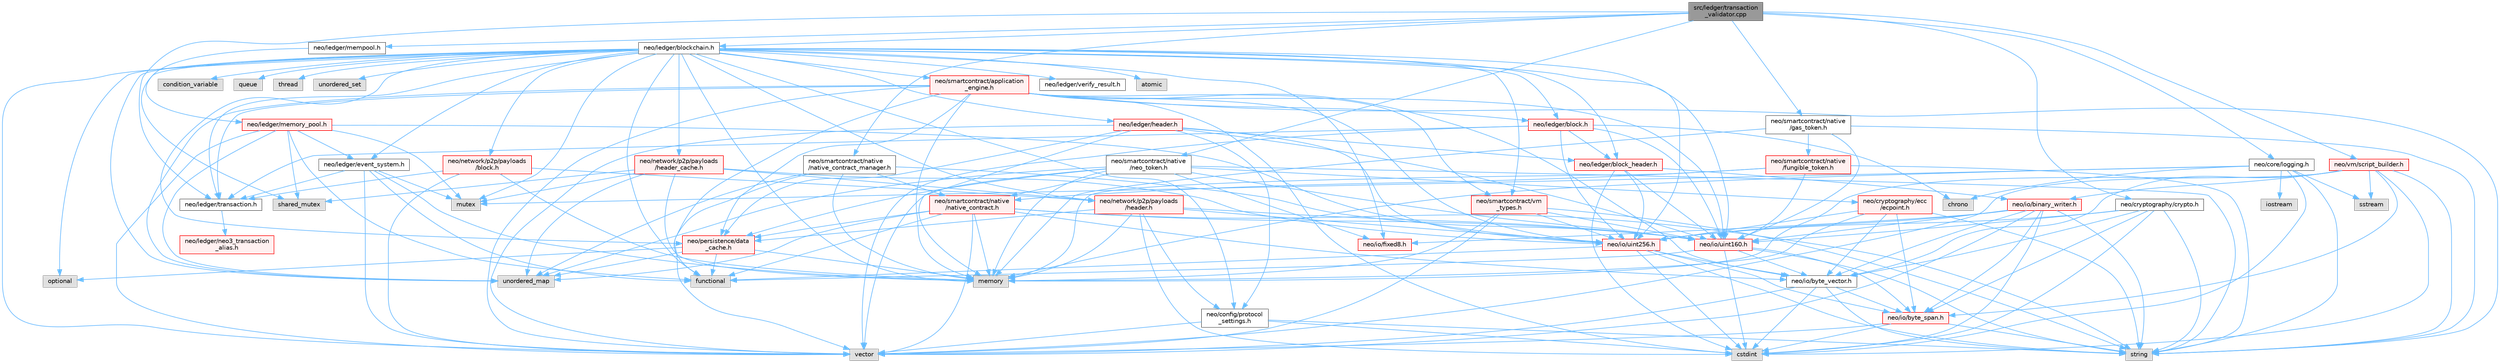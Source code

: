 digraph "src/ledger/transaction_validator.cpp"
{
 // LATEX_PDF_SIZE
  bgcolor="transparent";
  edge [fontname=Helvetica,fontsize=10,labelfontname=Helvetica,labelfontsize=10];
  node [fontname=Helvetica,fontsize=10,shape=box,height=0.2,width=0.4];
  Node1 [id="Node000001",label="src/ledger/transaction\l_validator.cpp",height=0.2,width=0.4,color="gray40", fillcolor="grey60", style="filled", fontcolor="black",tooltip=" "];
  Node1 -> Node2 [id="edge1_Node000001_Node000002",color="steelblue1",style="solid",tooltip=" "];
  Node2 [id="Node000002",label="neo/core/logging.h",height=0.2,width=0.4,color="grey40", fillcolor="white", style="filled",URL="$core_2logging_8h.html",tooltip=" "];
  Node2 -> Node3 [id="edge2_Node000002_Node000003",color="steelblue1",style="solid",tooltip=" "];
  Node3 [id="Node000003",label="chrono",height=0.2,width=0.4,color="grey60", fillcolor="#E0E0E0", style="filled",tooltip=" "];
  Node2 -> Node4 [id="edge3_Node000002_Node000004",color="steelblue1",style="solid",tooltip=" "];
  Node4 [id="Node000004",label="cstdint",height=0.2,width=0.4,color="grey60", fillcolor="#E0E0E0", style="filled",tooltip=" "];
  Node2 -> Node5 [id="edge4_Node000002_Node000005",color="steelblue1",style="solid",tooltip=" "];
  Node5 [id="Node000005",label="memory",height=0.2,width=0.4,color="grey60", fillcolor="#E0E0E0", style="filled",tooltip=" "];
  Node2 -> Node6 [id="edge5_Node000002_Node000006",color="steelblue1",style="solid",tooltip=" "];
  Node6 [id="Node000006",label="sstream",height=0.2,width=0.4,color="grey60", fillcolor="#E0E0E0", style="filled",tooltip=" "];
  Node2 -> Node7 [id="edge6_Node000002_Node000007",color="steelblue1",style="solid",tooltip=" "];
  Node7 [id="Node000007",label="string",height=0.2,width=0.4,color="grey60", fillcolor="#E0E0E0", style="filled",tooltip=" "];
  Node2 -> Node8 [id="edge7_Node000002_Node000008",color="steelblue1",style="solid",tooltip=" "];
  Node8 [id="Node000008",label="iostream",height=0.2,width=0.4,color="grey60", fillcolor="#E0E0E0", style="filled",tooltip=" "];
  Node2 -> Node9 [id="edge8_Node000002_Node000009",color="steelblue1",style="solid",tooltip=" "];
  Node9 [id="Node000009",label="mutex",height=0.2,width=0.4,color="grey60", fillcolor="#E0E0E0", style="filled",tooltip=" "];
  Node1 -> Node10 [id="edge9_Node000001_Node000010",color="steelblue1",style="solid",tooltip=" "];
  Node10 [id="Node000010",label="neo/cryptography/crypto.h",height=0.2,width=0.4,color="grey40", fillcolor="white", style="filled",URL="$crypto_8h.html",tooltip=" "];
  Node10 -> Node11 [id="edge10_Node000010_Node000011",color="steelblue1",style="solid",tooltip=" "];
  Node11 [id="Node000011",label="neo/io/byte_span.h",height=0.2,width=0.4,color="red", fillcolor="#FFF0F0", style="filled",URL="$io_2byte__span_8h.html",tooltip=" "];
  Node11 -> Node4 [id="edge11_Node000011_Node000004",color="steelblue1",style="solid",tooltip=" "];
  Node11 -> Node7 [id="edge12_Node000011_Node000007",color="steelblue1",style="solid",tooltip=" "];
  Node11 -> Node14 [id="edge13_Node000011_Node000014",color="steelblue1",style="solid",tooltip=" "];
  Node14 [id="Node000014",label="vector",height=0.2,width=0.4,color="grey60", fillcolor="#E0E0E0", style="filled",tooltip=" "];
  Node10 -> Node15 [id="edge14_Node000010_Node000015",color="steelblue1",style="solid",tooltip=" "];
  Node15 [id="Node000015",label="neo/io/byte_vector.h",height=0.2,width=0.4,color="grey40", fillcolor="white", style="filled",URL="$io_2byte__vector_8h.html",tooltip=" "];
  Node15 -> Node11 [id="edge15_Node000015_Node000011",color="steelblue1",style="solid",tooltip=" "];
  Node15 -> Node4 [id="edge16_Node000015_Node000004",color="steelblue1",style="solid",tooltip=" "];
  Node15 -> Node7 [id="edge17_Node000015_Node000007",color="steelblue1",style="solid",tooltip=" "];
  Node15 -> Node14 [id="edge18_Node000015_Node000014",color="steelblue1",style="solid",tooltip=" "];
  Node10 -> Node16 [id="edge19_Node000010_Node000016",color="steelblue1",style="solid",tooltip=" "];
  Node16 [id="Node000016",label="neo/io/uint160.h",height=0.2,width=0.4,color="red", fillcolor="#FFF0F0", style="filled",URL="$uint160_8h.html",tooltip=" "];
  Node16 -> Node11 [id="edge20_Node000016_Node000011",color="steelblue1",style="solid",tooltip=" "];
  Node16 -> Node15 [id="edge21_Node000016_Node000015",color="steelblue1",style="solid",tooltip=" "];
  Node16 -> Node4 [id="edge22_Node000016_Node000004",color="steelblue1",style="solid",tooltip=" "];
  Node16 -> Node19 [id="edge23_Node000016_Node000019",color="steelblue1",style="solid",tooltip=" "];
  Node19 [id="Node000019",label="functional",height=0.2,width=0.4,color="grey60", fillcolor="#E0E0E0", style="filled",tooltip=" "];
  Node16 -> Node7 [id="edge24_Node000016_Node000007",color="steelblue1",style="solid",tooltip=" "];
  Node10 -> Node20 [id="edge25_Node000010_Node000020",color="steelblue1",style="solid",tooltip=" "];
  Node20 [id="Node000020",label="neo/io/uint256.h",height=0.2,width=0.4,color="red", fillcolor="#FFF0F0", style="filled",URL="$uint256_8h.html",tooltip=" "];
  Node20 -> Node11 [id="edge26_Node000020_Node000011",color="steelblue1",style="solid",tooltip=" "];
  Node20 -> Node15 [id="edge27_Node000020_Node000015",color="steelblue1",style="solid",tooltip=" "];
  Node20 -> Node4 [id="edge28_Node000020_Node000004",color="steelblue1",style="solid",tooltip=" "];
  Node20 -> Node19 [id="edge29_Node000020_Node000019",color="steelblue1",style="solid",tooltip=" "];
  Node20 -> Node7 [id="edge30_Node000020_Node000007",color="steelblue1",style="solid",tooltip=" "];
  Node10 -> Node4 [id="edge31_Node000010_Node000004",color="steelblue1",style="solid",tooltip=" "];
  Node10 -> Node7 [id="edge32_Node000010_Node000007",color="steelblue1",style="solid",tooltip=" "];
  Node1 -> Node22 [id="edge33_Node000001_Node000022",color="steelblue1",style="solid",tooltip=" "];
  Node22 [id="Node000022",label="neo/ledger/blockchain.h",height=0.2,width=0.4,color="grey40", fillcolor="white", style="filled",URL="$blockchain_8h.html",tooltip=" "];
  Node22 -> Node23 [id="edge34_Node000022_Node000023",color="steelblue1",style="solid",tooltip=" "];
  Node23 [id="Node000023",label="neo/ledger/block.h",height=0.2,width=0.4,color="red", fillcolor="#FFF0F0", style="filled",URL="$ledger_2block_8h.html",tooltip=" "];
  Node23 -> Node16 [id="edge35_Node000023_Node000016",color="steelblue1",style="solid",tooltip=" "];
  Node23 -> Node20 [id="edge36_Node000023_Node000020",color="steelblue1",style="solid",tooltip=" "];
  Node23 -> Node24 [id="edge37_Node000023_Node000024",color="steelblue1",style="solid",tooltip=" "];
  Node24 [id="Node000024",label="neo/ledger/block_header.h",height=0.2,width=0.4,color="red", fillcolor="#FFF0F0", style="filled",URL="$block__header_8h.html",tooltip=" "];
  Node24 -> Node30 [id="edge38_Node000024_Node000030",color="steelblue1",style="solid",tooltip=" "];
  Node30 [id="Node000030",label="neo/io/binary_writer.h",height=0.2,width=0.4,color="red", fillcolor="#FFF0F0", style="filled",URL="$binary__writer_8h.html",tooltip=" "];
  Node30 -> Node11 [id="edge39_Node000030_Node000011",color="steelblue1",style="solid",tooltip=" "];
  Node30 -> Node15 [id="edge40_Node000030_Node000015",color="steelblue1",style="solid",tooltip=" "];
  Node30 -> Node26 [id="edge41_Node000030_Node000026",color="steelblue1",style="solid",tooltip=" "];
  Node26 [id="Node000026",label="neo/io/fixed8.h",height=0.2,width=0.4,color="red", fillcolor="#FFF0F0", style="filled",URL="$io_2fixed8_8h.html",tooltip=" "];
  Node30 -> Node16 [id="edge42_Node000030_Node000016",color="steelblue1",style="solid",tooltip=" "];
  Node30 -> Node20 [id="edge43_Node000030_Node000020",color="steelblue1",style="solid",tooltip=" "];
  Node30 -> Node4 [id="edge44_Node000030_Node000004",color="steelblue1",style="solid",tooltip=" "];
  Node30 -> Node7 [id="edge45_Node000030_Node000007",color="steelblue1",style="solid",tooltip=" "];
  Node30 -> Node14 [id="edge46_Node000030_Node000014",color="steelblue1",style="solid",tooltip=" "];
  Node24 -> Node16 [id="edge47_Node000024_Node000016",color="steelblue1",style="solid",tooltip=" "];
  Node24 -> Node20 [id="edge48_Node000024_Node000020",color="steelblue1",style="solid",tooltip=" "];
  Node24 -> Node4 [id="edge49_Node000024_Node000004",color="steelblue1",style="solid",tooltip=" "];
  Node23 -> Node57 [id="edge50_Node000023_Node000057",color="steelblue1",style="solid",tooltip=" "];
  Node57 [id="Node000057",label="neo/ledger/transaction.h",height=0.2,width=0.4,color="grey40", fillcolor="white", style="filled",URL="$ledger_2transaction_8h.html",tooltip=" "];
  Node57 -> Node58 [id="edge51_Node000057_Node000058",color="steelblue1",style="solid",tooltip=" "];
  Node58 [id="Node000058",label="neo/ledger/neo3_transaction\l_alias.h",height=0.2,width=0.4,color="red", fillcolor="#FFF0F0", style="filled",URL="$neo3__transaction__alias_8h.html",tooltip=" "];
  Node23 -> Node3 [id="edge52_Node000023_Node000003",color="steelblue1",style="solid",tooltip=" "];
  Node23 -> Node14 [id="edge53_Node000023_Node000014",color="steelblue1",style="solid",tooltip=" "];
  Node22 -> Node24 [id="edge54_Node000022_Node000024",color="steelblue1",style="solid",tooltip=" "];
  Node22 -> Node72 [id="edge55_Node000022_Node000072",color="steelblue1",style="solid",tooltip=" "];
  Node72 [id="Node000072",label="neo/ledger/event_system.h",height=0.2,width=0.4,color="grey40", fillcolor="white", style="filled",URL="$event__system_8h.html",tooltip=" "];
  Node72 -> Node19 [id="edge56_Node000072_Node000019",color="steelblue1",style="solid",tooltip=" "];
  Node72 -> Node5 [id="edge57_Node000072_Node000005",color="steelblue1",style="solid",tooltip=" "];
  Node72 -> Node9 [id="edge58_Node000072_Node000009",color="steelblue1",style="solid",tooltip=" "];
  Node72 -> Node14 [id="edge59_Node000072_Node000014",color="steelblue1",style="solid",tooltip=" "];
  Node72 -> Node57 [id="edge60_Node000072_Node000057",color="steelblue1",style="solid",tooltip=" "];
  Node22 -> Node73 [id="edge61_Node000022_Node000073",color="steelblue1",style="solid",tooltip=" "];
  Node73 [id="Node000073",label="neo/ledger/header.h",height=0.2,width=0.4,color="red", fillcolor="#FFF0F0", style="filled",URL="$ledger_2header_8h.html",tooltip=" "];
  Node73 -> Node74 [id="edge62_Node000073_Node000074",color="steelblue1",style="solid",tooltip=" "];
  Node74 [id="Node000074",label="neo/config/protocol\l_settings.h",height=0.2,width=0.4,color="grey40", fillcolor="white", style="filled",URL="$config_2protocol__settings_8h.html",tooltip=" "];
  Node74 -> Node4 [id="edge63_Node000074_Node000004",color="steelblue1",style="solid",tooltip=" "];
  Node74 -> Node7 [id="edge64_Node000074_Node000007",color="steelblue1",style="solid",tooltip=" "];
  Node74 -> Node14 [id="edge65_Node000074_Node000014",color="steelblue1",style="solid",tooltip=" "];
  Node73 -> Node16 [id="edge66_Node000073_Node000016",color="steelblue1",style="solid",tooltip=" "];
  Node73 -> Node20 [id="edge67_Node000073_Node000020",color="steelblue1",style="solid",tooltip=" "];
  Node73 -> Node24 [id="edge68_Node000073_Node000024",color="steelblue1",style="solid",tooltip=" "];
  Node73 -> Node75 [id="edge69_Node000073_Node000075",color="steelblue1",style="solid",tooltip=" "];
  Node75 [id="Node000075",label="neo/persistence/data\l_cache.h",height=0.2,width=0.4,color="red", fillcolor="#FFF0F0", style="filled",URL="$data__cache_8h.html",tooltip=" "];
  Node75 -> Node19 [id="edge70_Node000075_Node000019",color="steelblue1",style="solid",tooltip=" "];
  Node75 -> Node5 [id="edge71_Node000075_Node000005",color="steelblue1",style="solid",tooltip=" "];
  Node75 -> Node64 [id="edge72_Node000075_Node000064",color="steelblue1",style="solid",tooltip=" "];
  Node64 [id="Node000064",label="optional",height=0.2,width=0.4,color="grey60", fillcolor="#E0E0E0", style="filled",tooltip=" "];
  Node75 -> Node43 [id="edge73_Node000075_Node000043",color="steelblue1",style="solid",tooltip=" "];
  Node43 [id="Node000043",label="unordered_map",height=0.2,width=0.4,color="grey60", fillcolor="#E0E0E0", style="filled",tooltip=" "];
  Node73 -> Node5 [id="edge74_Node000073_Node000005",color="steelblue1",style="solid",tooltip=" "];
  Node73 -> Node14 [id="edge75_Node000073_Node000014",color="steelblue1",style="solid",tooltip=" "];
  Node22 -> Node57 [id="edge76_Node000022_Node000057",color="steelblue1",style="solid",tooltip=" "];
  Node22 -> Node86 [id="edge77_Node000022_Node000086",color="steelblue1",style="solid",tooltip=" "];
  Node86 [id="Node000086",label="neo/network/p2p/payloads\l/block.h",height=0.2,width=0.4,color="red", fillcolor="#FFF0F0", style="filled",URL="$network_2p2p_2payloads_2block_8h.html",tooltip=" "];
  Node86 -> Node57 [id="edge78_Node000086_Node000057",color="steelblue1",style="solid",tooltip=" "];
  Node86 -> Node87 [id="edge79_Node000086_Node000087",color="steelblue1",style="solid",tooltip=" "];
  Node87 [id="Node000087",label="neo/network/p2p/payloads\l/header.h",height=0.2,width=0.4,color="red", fillcolor="#FFF0F0", style="filled",URL="$network_2p2p_2payloads_2header_8h.html",tooltip=" "];
  Node87 -> Node74 [id="edge80_Node000087_Node000074",color="steelblue1",style="solid",tooltip=" "];
  Node87 -> Node16 [id="edge81_Node000087_Node000016",color="steelblue1",style="solid",tooltip=" "];
  Node87 -> Node20 [id="edge82_Node000087_Node000020",color="steelblue1",style="solid",tooltip=" "];
  Node87 -> Node75 [id="edge83_Node000087_Node000075",color="steelblue1",style="solid",tooltip=" "];
  Node87 -> Node4 [id="edge84_Node000087_Node000004",color="steelblue1",style="solid",tooltip=" "];
  Node87 -> Node5 [id="edge85_Node000087_Node000005",color="steelblue1",style="solid",tooltip=" "];
  Node86 -> Node5 [id="edge86_Node000086_Node000005",color="steelblue1",style="solid",tooltip=" "];
  Node86 -> Node14 [id="edge87_Node000086_Node000014",color="steelblue1",style="solid",tooltip=" "];
  Node22 -> Node87 [id="edge88_Node000022_Node000087",color="steelblue1",style="solid",tooltip=" "];
  Node22 -> Node88 [id="edge89_Node000022_Node000088",color="steelblue1",style="solid",tooltip=" "];
  Node88 [id="Node000088",label="neo/network/p2p/payloads\l/header_cache.h",height=0.2,width=0.4,color="red", fillcolor="#FFF0F0", style="filled",URL="$network_2p2p_2payloads_2header__cache_8h.html",tooltip=" "];
  Node88 -> Node20 [id="edge90_Node000088_Node000020",color="steelblue1",style="solid",tooltip=" "];
  Node88 -> Node87 [id="edge91_Node000088_Node000087",color="steelblue1",style="solid",tooltip=" "];
  Node88 -> Node5 [id="edge92_Node000088_Node000005",color="steelblue1",style="solid",tooltip=" "];
  Node88 -> Node9 [id="edge93_Node000088_Node000009",color="steelblue1",style="solid",tooltip=" "];
  Node88 -> Node83 [id="edge94_Node000088_Node000083",color="steelblue1",style="solid",tooltip=" "];
  Node83 [id="Node000083",label="shared_mutex",height=0.2,width=0.4,color="grey60", fillcolor="#E0E0E0", style="filled",tooltip=" "];
  Node88 -> Node43 [id="edge95_Node000088_Node000043",color="steelblue1",style="solid",tooltip=" "];
  Node22 -> Node74 [id="edge96_Node000022_Node000074",color="steelblue1",style="solid",tooltip=" "];
  Node22 -> Node26 [id="edge97_Node000022_Node000026",color="steelblue1",style="solid",tooltip=" "];
  Node22 -> Node16 [id="edge98_Node000022_Node000016",color="steelblue1",style="solid",tooltip=" "];
  Node22 -> Node20 [id="edge99_Node000022_Node000020",color="steelblue1",style="solid",tooltip=" "];
  Node22 -> Node90 [id="edge100_Node000022_Node000090",color="steelblue1",style="solid",tooltip=" "];
  Node90 [id="Node000090",label="neo/ledger/verify_result.h",height=0.2,width=0.4,color="grey40", fillcolor="white", style="filled",URL="$verify__result_8h.html",tooltip=" "];
  Node22 -> Node75 [id="edge101_Node000022_Node000075",color="steelblue1",style="solid",tooltip=" "];
  Node22 -> Node91 [id="edge102_Node000022_Node000091",color="steelblue1",style="solid",tooltip=" "];
  Node91 [id="Node000091",label="neo/smartcontract/application\l_engine.h",height=0.2,width=0.4,color="red", fillcolor="#FFF0F0", style="filled",URL="$application__engine_8h.html",tooltip=" "];
  Node91 -> Node15 [id="edge103_Node000091_Node000015",color="steelblue1",style="solid",tooltip=" "];
  Node91 -> Node16 [id="edge104_Node000091_Node000016",color="steelblue1",style="solid",tooltip=" "];
  Node91 -> Node20 [id="edge105_Node000091_Node000020",color="steelblue1",style="solid",tooltip=" "];
  Node91 -> Node23 [id="edge106_Node000091_Node000023",color="steelblue1",style="solid",tooltip=" "];
  Node91 -> Node57 [id="edge107_Node000091_Node000057",color="steelblue1",style="solid",tooltip=" "];
  Node91 -> Node75 [id="edge108_Node000091_Node000075",color="steelblue1",style="solid",tooltip=" "];
  Node91 -> Node112 [id="edge109_Node000091_Node000112",color="steelblue1",style="solid",tooltip=" "];
  Node112 [id="Node000112",label="neo/smartcontract/vm\l_types.h",height=0.2,width=0.4,color="red", fillcolor="#FFF0F0", style="filled",URL="$vm__types_8h.html",tooltip=" "];
  Node112 -> Node16 [id="edge110_Node000112_Node000016",color="steelblue1",style="solid",tooltip=" "];
  Node112 -> Node20 [id="edge111_Node000112_Node000020",color="steelblue1",style="solid",tooltip=" "];
  Node112 -> Node5 [id="edge112_Node000112_Node000005",color="steelblue1",style="solid",tooltip=" "];
  Node112 -> Node7 [id="edge113_Node000112_Node000007",color="steelblue1",style="solid",tooltip=" "];
  Node112 -> Node14 [id="edge114_Node000112_Node000014",color="steelblue1",style="solid",tooltip=" "];
  Node91 -> Node4 [id="edge115_Node000091_Node000004",color="steelblue1",style="solid",tooltip=" "];
  Node91 -> Node19 [id="edge116_Node000091_Node000019",color="steelblue1",style="solid",tooltip=" "];
  Node91 -> Node5 [id="edge117_Node000091_Node000005",color="steelblue1",style="solid",tooltip=" "];
  Node91 -> Node7 [id="edge118_Node000091_Node000007",color="steelblue1",style="solid",tooltip=" "];
  Node91 -> Node43 [id="edge119_Node000091_Node000043",color="steelblue1",style="solid",tooltip=" "];
  Node91 -> Node14 [id="edge120_Node000091_Node000014",color="steelblue1",style="solid",tooltip=" "];
  Node22 -> Node112 [id="edge121_Node000022_Node000112",color="steelblue1",style="solid",tooltip=" "];
  Node22 -> Node113 [id="edge122_Node000022_Node000113",color="steelblue1",style="solid",tooltip=" "];
  Node113 [id="Node000113",label="atomic",height=0.2,width=0.4,color="grey60", fillcolor="#E0E0E0", style="filled",tooltip=" "];
  Node22 -> Node114 [id="edge123_Node000022_Node000114",color="steelblue1",style="solid",tooltip=" "];
  Node114 [id="Node000114",label="condition_variable",height=0.2,width=0.4,color="grey60", fillcolor="#E0E0E0", style="filled",tooltip=" "];
  Node22 -> Node19 [id="edge124_Node000022_Node000019",color="steelblue1",style="solid",tooltip=" "];
  Node22 -> Node5 [id="edge125_Node000022_Node000005",color="steelblue1",style="solid",tooltip=" "];
  Node22 -> Node9 [id="edge126_Node000022_Node000009",color="steelblue1",style="solid",tooltip=" "];
  Node22 -> Node64 [id="edge127_Node000022_Node000064",color="steelblue1",style="solid",tooltip=" "];
  Node22 -> Node115 [id="edge128_Node000022_Node000115",color="steelblue1",style="solid",tooltip=" "];
  Node115 [id="Node000115",label="queue",height=0.2,width=0.4,color="grey60", fillcolor="#E0E0E0", style="filled",tooltip=" "];
  Node22 -> Node83 [id="edge129_Node000022_Node000083",color="steelblue1",style="solid",tooltip=" "];
  Node22 -> Node116 [id="edge130_Node000022_Node000116",color="steelblue1",style="solid",tooltip=" "];
  Node116 [id="Node000116",label="thread",height=0.2,width=0.4,color="grey60", fillcolor="#E0E0E0", style="filled",tooltip=" "];
  Node22 -> Node43 [id="edge131_Node000022_Node000043",color="steelblue1",style="solid",tooltip=" "];
  Node22 -> Node109 [id="edge132_Node000022_Node000109",color="steelblue1",style="solid",tooltip=" "];
  Node109 [id="Node000109",label="unordered_set",height=0.2,width=0.4,color="grey60", fillcolor="#E0E0E0", style="filled",tooltip=" "];
  Node22 -> Node14 [id="edge133_Node000022_Node000014",color="steelblue1",style="solid",tooltip=" "];
  Node1 -> Node117 [id="edge134_Node000001_Node000117",color="steelblue1",style="solid",tooltip=" "];
  Node117 [id="Node000117",label="neo/ledger/mempool.h",height=0.2,width=0.4,color="grey40", fillcolor="white", style="filled",URL="$mempool_8h.html",tooltip=" "];
  Node117 -> Node118 [id="edge135_Node000117_Node000118",color="steelblue1",style="solid",tooltip=" "];
  Node118 [id="Node000118",label="neo/ledger/memory_pool.h",height=0.2,width=0.4,color="red", fillcolor="#FFF0F0", style="filled",URL="$ledger_2memory__pool_8h.html",tooltip=" "];
  Node118 -> Node20 [id="edge136_Node000118_Node000020",color="steelblue1",style="solid",tooltip=" "];
  Node118 -> Node72 [id="edge137_Node000118_Node000072",color="steelblue1",style="solid",tooltip=" "];
  Node118 -> Node19 [id="edge138_Node000118_Node000019",color="steelblue1",style="solid",tooltip=" "];
  Node118 -> Node9 [id="edge139_Node000118_Node000009",color="steelblue1",style="solid",tooltip=" "];
  Node118 -> Node83 [id="edge140_Node000118_Node000083",color="steelblue1",style="solid",tooltip=" "];
  Node118 -> Node43 [id="edge141_Node000118_Node000043",color="steelblue1",style="solid",tooltip=" "];
  Node118 -> Node14 [id="edge142_Node000118_Node000014",color="steelblue1",style="solid",tooltip=" "];
  Node1 -> Node57 [id="edge143_Node000001_Node000057",color="steelblue1",style="solid",tooltip=" "];
  Node1 -> Node121 [id="edge144_Node000001_Node000121",color="steelblue1",style="solid",tooltip=" "];
  Node121 [id="Node000121",label="neo/smartcontract/native\l/gas_token.h",height=0.2,width=0.4,color="grey40", fillcolor="white", style="filled",URL="$gas__token_8h.html",tooltip=" "];
  Node121 -> Node16 [id="edge145_Node000121_Node000016",color="steelblue1",style="solid",tooltip=" "];
  Node121 -> Node122 [id="edge146_Node000121_Node000122",color="steelblue1",style="solid",tooltip=" "];
  Node122 [id="Node000122",label="neo/smartcontract/native\l/fungible_token.h",height=0.2,width=0.4,color="red", fillcolor="#FFF0F0", style="filled",URL="$fungible__token_8h.html",tooltip=" "];
  Node122 -> Node16 [id="edge147_Node000122_Node000016",color="steelblue1",style="solid",tooltip=" "];
  Node122 -> Node123 [id="edge148_Node000122_Node000123",color="steelblue1",style="solid",tooltip=" "];
  Node123 [id="Node000123",label="neo/smartcontract/native\l/native_contract.h",height=0.2,width=0.4,color="red", fillcolor="#FFF0F0", style="filled",URL="$native_2native__contract_8h.html",tooltip=" "];
  Node123 -> Node15 [id="edge149_Node000123_Node000015",color="steelblue1",style="solid",tooltip=" "];
  Node123 -> Node16 [id="edge150_Node000123_Node000016",color="steelblue1",style="solid",tooltip=" "];
  Node123 -> Node75 [id="edge151_Node000123_Node000075",color="steelblue1",style="solid",tooltip=" "];
  Node123 -> Node19 [id="edge152_Node000123_Node000019",color="steelblue1",style="solid",tooltip=" "];
  Node123 -> Node5 [id="edge153_Node000123_Node000005",color="steelblue1",style="solid",tooltip=" "];
  Node123 -> Node7 [id="edge154_Node000123_Node000007",color="steelblue1",style="solid",tooltip=" "];
  Node123 -> Node43 [id="edge155_Node000123_Node000043",color="steelblue1",style="solid",tooltip=" "];
  Node123 -> Node14 [id="edge156_Node000123_Node000014",color="steelblue1",style="solid",tooltip=" "];
  Node122 -> Node5 [id="edge157_Node000122_Node000005",color="steelblue1",style="solid",tooltip=" "];
  Node122 -> Node7 [id="edge158_Node000122_Node000007",color="steelblue1",style="solid",tooltip=" "];
  Node121 -> Node5 [id="edge159_Node000121_Node000005",color="steelblue1",style="solid",tooltip=" "];
  Node121 -> Node7 [id="edge160_Node000121_Node000007",color="steelblue1",style="solid",tooltip=" "];
  Node1 -> Node124 [id="edge161_Node000001_Node000124",color="steelblue1",style="solid",tooltip=" "];
  Node124 [id="Node000124",label="neo/smartcontract/native\l/native_contract_manager.h",height=0.2,width=0.4,color="grey40", fillcolor="white", style="filled",URL="$native__contract__manager_8h.html",tooltip=" "];
  Node124 -> Node16 [id="edge162_Node000124_Node000016",color="steelblue1",style="solid",tooltip=" "];
  Node124 -> Node123 [id="edge163_Node000124_Node000123",color="steelblue1",style="solid",tooltip=" "];
  Node124 -> Node5 [id="edge164_Node000124_Node000005",color="steelblue1",style="solid",tooltip=" "];
  Node124 -> Node43 [id="edge165_Node000124_Node000043",color="steelblue1",style="solid",tooltip=" "];
  Node124 -> Node14 [id="edge166_Node000124_Node000014",color="steelblue1",style="solid",tooltip=" "];
  Node1 -> Node125 [id="edge167_Node000001_Node000125",color="steelblue1",style="solid",tooltip=" "];
  Node125 [id="Node000125",label="neo/smartcontract/native\l/neo_token.h",height=0.2,width=0.4,color="grey40", fillcolor="white", style="filled",URL="$neo__token_8h.html",tooltip=" "];
  Node125 -> Node62 [id="edge168_Node000125_Node000062",color="steelblue1",style="solid",tooltip=" "];
  Node62 [id="Node000062",label="neo/cryptography/ecc\l/ecpoint.h",height=0.2,width=0.4,color="red", fillcolor="#FFF0F0", style="filled",URL="$ecpoint_8h.html",tooltip=" "];
  Node62 -> Node11 [id="edge169_Node000062_Node000011",color="steelblue1",style="solid",tooltip=" "];
  Node62 -> Node15 [id="edge170_Node000062_Node000015",color="steelblue1",style="solid",tooltip=" "];
  Node62 -> Node20 [id="edge171_Node000062_Node000020",color="steelblue1",style="solid",tooltip=" "];
  Node62 -> Node5 [id="edge172_Node000062_Node000005",color="steelblue1",style="solid",tooltip=" "];
  Node62 -> Node7 [id="edge173_Node000062_Node000007",color="steelblue1",style="solid",tooltip=" "];
  Node125 -> Node26 [id="edge174_Node000125_Node000026",color="steelblue1",style="solid",tooltip=" "];
  Node125 -> Node16 [id="edge175_Node000125_Node000016",color="steelblue1",style="solid",tooltip=" "];
  Node125 -> Node75 [id="edge176_Node000125_Node000075",color="steelblue1",style="solid",tooltip=" "];
  Node125 -> Node123 [id="edge177_Node000125_Node000123",color="steelblue1",style="solid",tooltip=" "];
  Node125 -> Node5 [id="edge178_Node000125_Node000005",color="steelblue1",style="solid",tooltip=" "];
  Node125 -> Node7 [id="edge179_Node000125_Node000007",color="steelblue1",style="solid",tooltip=" "];
  Node125 -> Node43 [id="edge180_Node000125_Node000043",color="steelblue1",style="solid",tooltip=" "];
  Node125 -> Node14 [id="edge181_Node000125_Node000014",color="steelblue1",style="solid",tooltip=" "];
  Node1 -> Node126 [id="edge182_Node000001_Node000126",color="steelblue1",style="solid",tooltip=" "];
  Node126 [id="Node000126",label="neo/vm/script_builder.h",height=0.2,width=0.4,color="red", fillcolor="#FFF0F0", style="filled",URL="$script__builder_8h.html",tooltip=" "];
  Node126 -> Node30 [id="edge183_Node000126_Node000030",color="steelblue1",style="solid",tooltip=" "];
  Node126 -> Node11 [id="edge184_Node000126_Node000011",color="steelblue1",style="solid",tooltip=" "];
  Node126 -> Node15 [id="edge185_Node000126_Node000015",color="steelblue1",style="solid",tooltip=" "];
  Node126 -> Node4 [id="edge186_Node000126_Node000004",color="steelblue1",style="solid",tooltip=" "];
  Node126 -> Node5 [id="edge187_Node000126_Node000005",color="steelblue1",style="solid",tooltip=" "];
  Node126 -> Node6 [id="edge188_Node000126_Node000006",color="steelblue1",style="solid",tooltip=" "];
  Node126 -> Node7 [id="edge189_Node000126_Node000007",color="steelblue1",style="solid",tooltip=" "];
  Node126 -> Node14 [id="edge190_Node000126_Node000014",color="steelblue1",style="solid",tooltip=" "];
}
